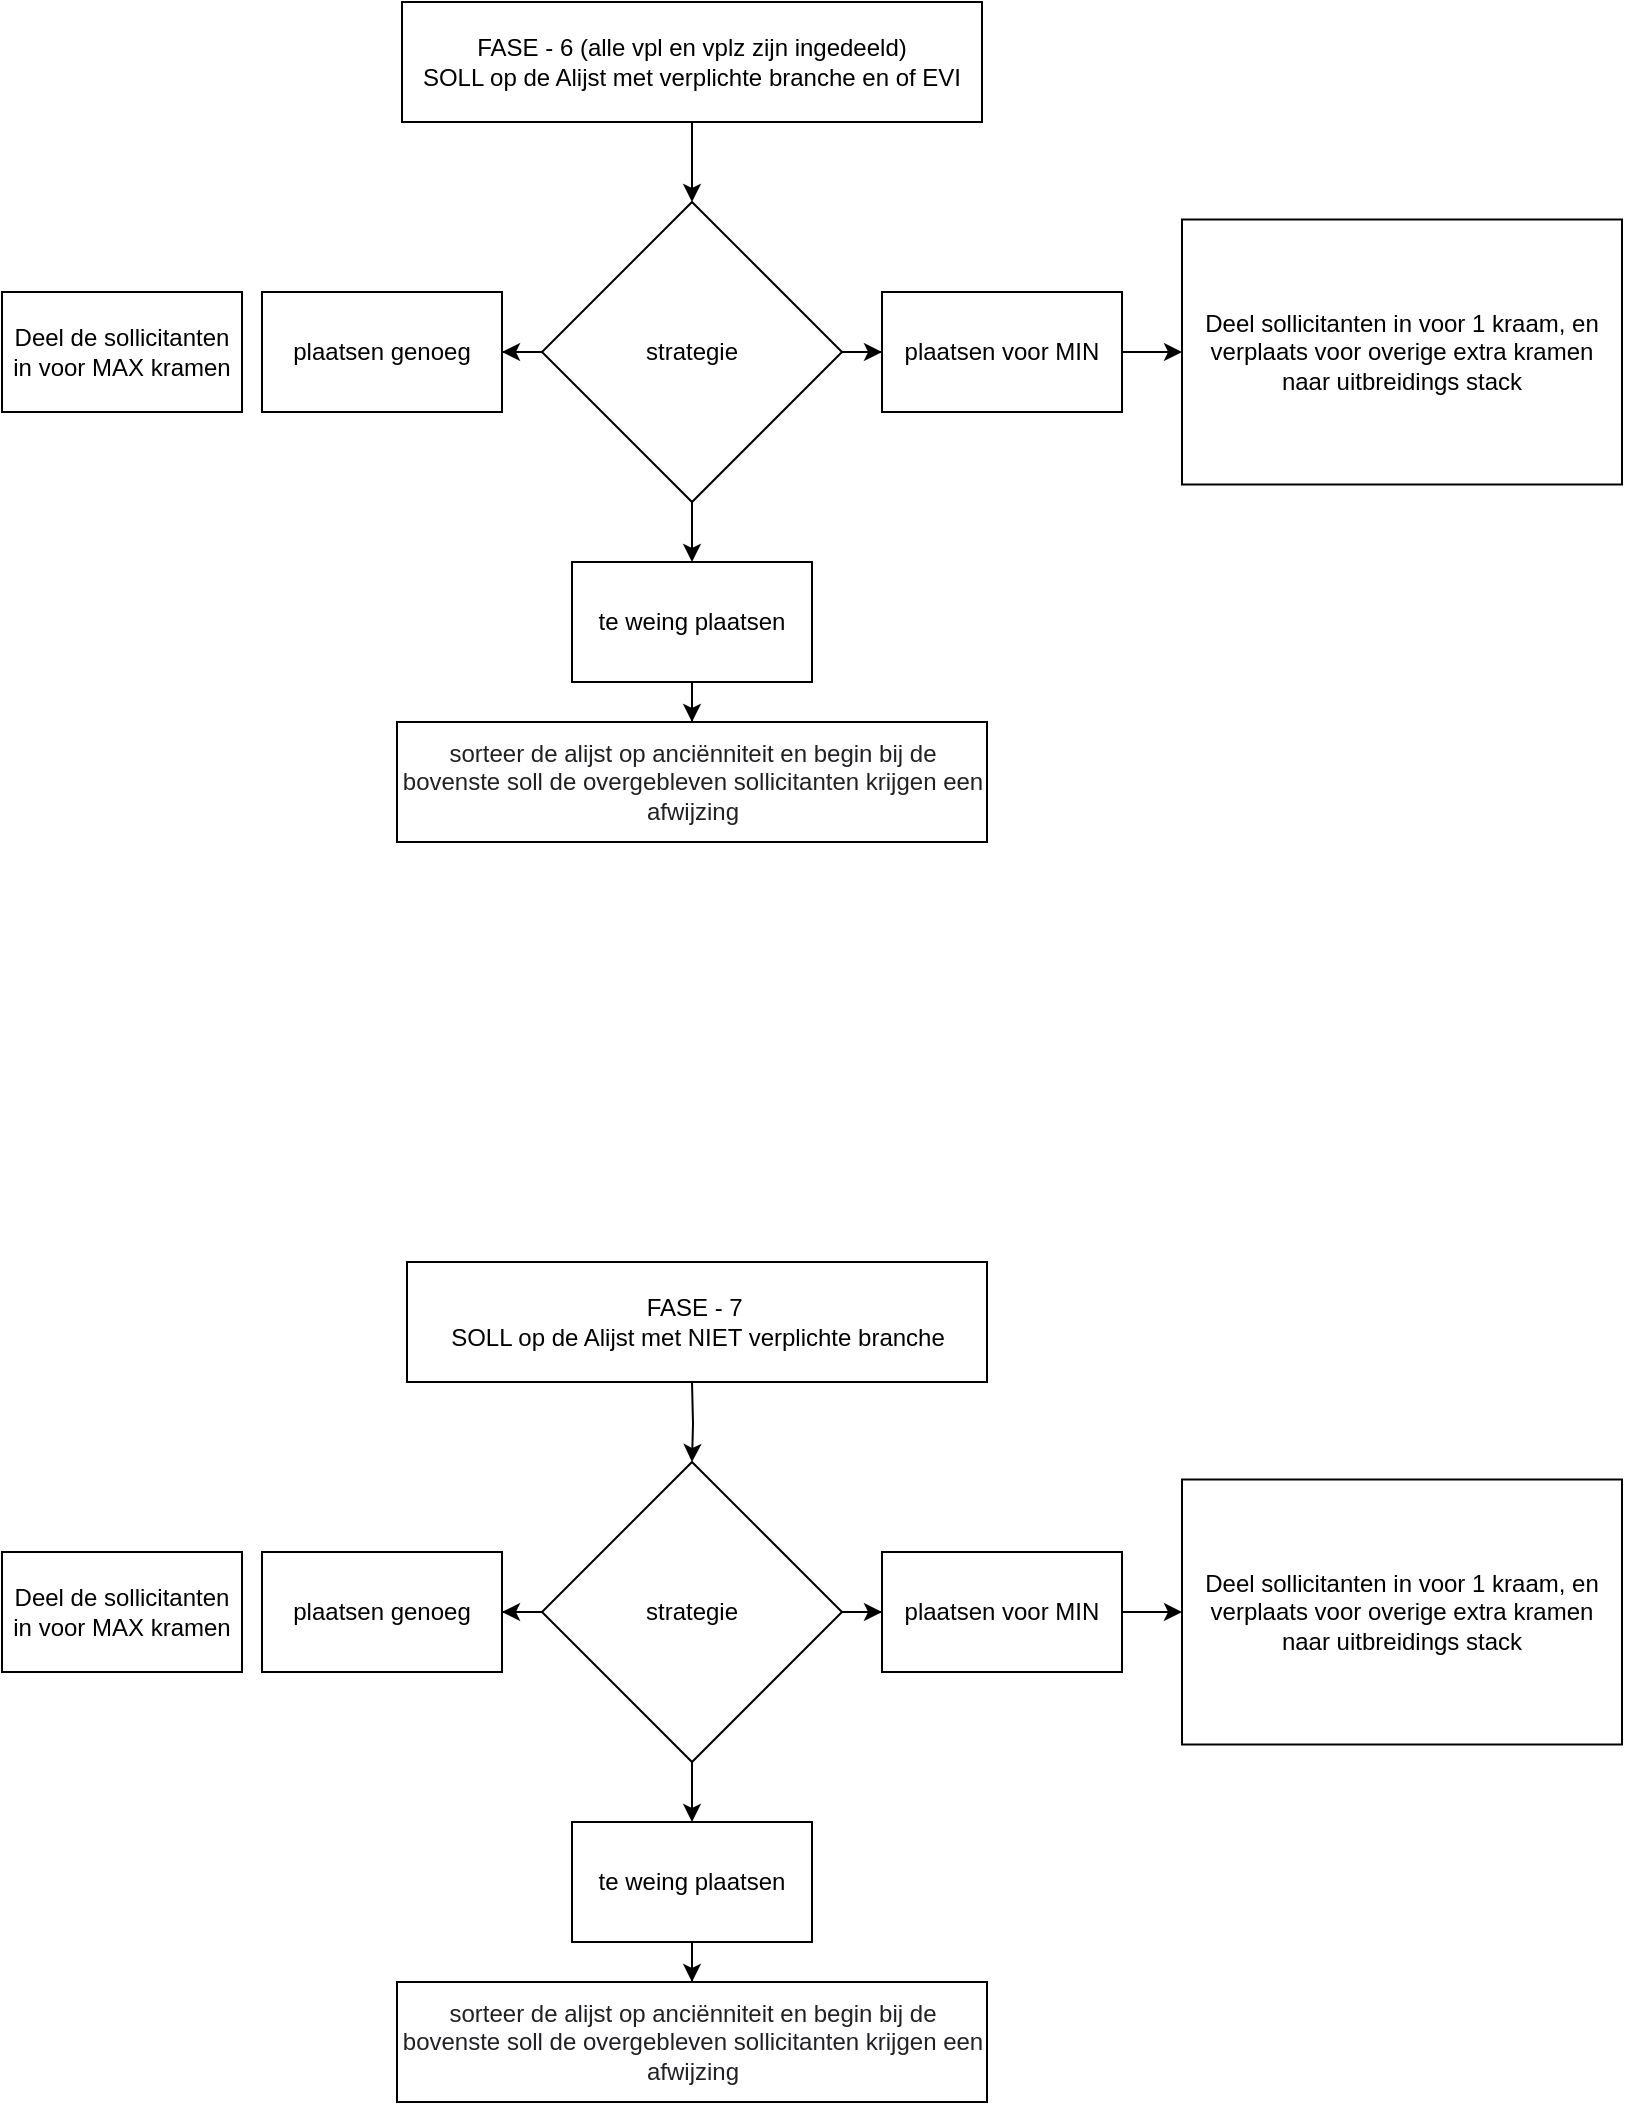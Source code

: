 <mxfile version="15.8.2" type="device"><diagram id="Xo8RAWMAZe72__5mMHQ1" name="Page-1"><mxGraphModel dx="1422" dy="800" grid="1" gridSize="10" guides="1" tooltips="1" connect="1" arrows="1" fold="1" page="1" pageScale="1" pageWidth="850" pageHeight="1100" math="0" shadow="0"><root><mxCell id="0"/><mxCell id="1" parent="0"/><mxCell id="1AGJ1-IeQ3G_iuY8s9Mn-3" style="edgeStyle=orthogonalEdgeStyle;rounded=0;orthogonalLoop=1;jettySize=auto;html=1;" parent="1" source="1AGJ1-IeQ3G_iuY8s9Mn-1" target="1AGJ1-IeQ3G_iuY8s9Mn-2" edge="1"><mxGeometry relative="1" as="geometry"/></mxCell><mxCell id="1AGJ1-IeQ3G_iuY8s9Mn-1" value="FASE - 6 (alle vpl en vplz zijn ingedeeld)&lt;br&gt;SOLL op de Alijst met verplichte branche en of EVI" style="rounded=0;whiteSpace=wrap;html=1;" parent="1" vertex="1"><mxGeometry x="220" y="10" width="290" height="60" as="geometry"/></mxCell><mxCell id="1AGJ1-IeQ3G_iuY8s9Mn-7" style="edgeStyle=orthogonalEdgeStyle;rounded=0;orthogonalLoop=1;jettySize=auto;html=1;" parent="1" source="1AGJ1-IeQ3G_iuY8s9Mn-2" target="1AGJ1-IeQ3G_iuY8s9Mn-5" edge="1"><mxGeometry relative="1" as="geometry"/></mxCell><mxCell id="1AGJ1-IeQ3G_iuY8s9Mn-9" value="" style="edgeStyle=orthogonalEdgeStyle;rounded=0;orthogonalLoop=1;jettySize=auto;html=1;" parent="1" source="1AGJ1-IeQ3G_iuY8s9Mn-2" target="1AGJ1-IeQ3G_iuY8s9Mn-8" edge="1"><mxGeometry relative="1" as="geometry"/></mxCell><mxCell id="1AGJ1-IeQ3G_iuY8s9Mn-11" value="" style="edgeStyle=orthogonalEdgeStyle;rounded=0;orthogonalLoop=1;jettySize=auto;html=1;" parent="1" source="1AGJ1-IeQ3G_iuY8s9Mn-2" target="1AGJ1-IeQ3G_iuY8s9Mn-10" edge="1"><mxGeometry relative="1" as="geometry"/></mxCell><mxCell id="1AGJ1-IeQ3G_iuY8s9Mn-2" value="strategie" style="rhombus;whiteSpace=wrap;html=1;" parent="1" vertex="1"><mxGeometry x="290" y="110" width="150" height="150" as="geometry"/></mxCell><mxCell id="1AGJ1-IeQ3G_iuY8s9Mn-5" value="plaatsen genoeg" style="rounded=0;whiteSpace=wrap;html=1;" parent="1" vertex="1"><mxGeometry x="150" y="155" width="120" height="60" as="geometry"/></mxCell><mxCell id="1AGJ1-IeQ3G_iuY8s9Mn-16" style="edgeStyle=orthogonalEdgeStyle;rounded=0;orthogonalLoop=1;jettySize=auto;html=1;fontSize=12;" parent="1" source="1AGJ1-IeQ3G_iuY8s9Mn-8" target="1AGJ1-IeQ3G_iuY8s9Mn-13" edge="1"><mxGeometry relative="1" as="geometry"/></mxCell><mxCell id="1AGJ1-IeQ3G_iuY8s9Mn-8" value="plaatsen voor MIN" style="whiteSpace=wrap;html=1;" parent="1" vertex="1"><mxGeometry x="460" y="155" width="120" height="60" as="geometry"/></mxCell><mxCell id="1AGJ1-IeQ3G_iuY8s9Mn-15" style="edgeStyle=orthogonalEdgeStyle;rounded=0;orthogonalLoop=1;jettySize=auto;html=1;entryX=0.5;entryY=0;entryDx=0;entryDy=0;fontSize=12;" parent="1" source="1AGJ1-IeQ3G_iuY8s9Mn-10" target="1AGJ1-IeQ3G_iuY8s9Mn-12" edge="1"><mxGeometry relative="1" as="geometry"/></mxCell><mxCell id="1AGJ1-IeQ3G_iuY8s9Mn-10" value="te weing plaatsen" style="whiteSpace=wrap;html=1;" parent="1" vertex="1"><mxGeometry x="305" y="290" width="120" height="60" as="geometry"/></mxCell><mxCell id="1AGJ1-IeQ3G_iuY8s9Mn-12" value="&lt;span style=&quot;color: rgb(32 , 33 , 36) ; font-family: &amp;#34;arial&amp;#34; , sans-serif ; text-align: left ; background-color: rgb(255 , 255 , 255)&quot;&gt;&lt;font style=&quot;font-size: 12px&quot;&gt;sorteer de alijst op anciënniteit en begin bij de bovenste soll de overgebleven sollicitanten krijgen een afwijzing&lt;/font&gt;&lt;/span&gt;" style="rounded=0;whiteSpace=wrap;html=1;" parent="1" vertex="1"><mxGeometry x="217.5" y="370" width="295" height="60" as="geometry"/></mxCell><mxCell id="1AGJ1-IeQ3G_iuY8s9Mn-13" value="Deel sollicitanten in voor 1 kraam, en verplaats voor overige extra kramen naar uitbreidings stack" style="rounded=0;whiteSpace=wrap;html=1;" parent="1" vertex="1"><mxGeometry x="610" y="118.75" width="220" height="132.5" as="geometry"/></mxCell><mxCell id="1AGJ1-IeQ3G_iuY8s9Mn-14" value="Deel de sollicitanten in voor MAX kramen" style="rounded=0;whiteSpace=wrap;html=1;" parent="1" vertex="1"><mxGeometry x="20" y="155" width="120" height="60" as="geometry"/></mxCell><mxCell id="1AGJ1-IeQ3G_iuY8s9Mn-19" style="edgeStyle=orthogonalEdgeStyle;rounded=0;orthogonalLoop=1;jettySize=auto;html=1;" parent="1" target="1AGJ1-IeQ3G_iuY8s9Mn-24" edge="1"><mxGeometry relative="1" as="geometry"><mxPoint x="365" y="700" as="sourcePoint"/></mxGeometry></mxCell><mxCell id="1AGJ1-IeQ3G_iuY8s9Mn-20" value="FASE - 7&amp;nbsp;&lt;br&gt;SOLL op de Alijst met NIET verplichte branche" style="rounded=0;whiteSpace=wrap;html=1;" parent="1" vertex="1"><mxGeometry x="222.5" y="640" width="290" height="60" as="geometry"/></mxCell><mxCell id="1AGJ1-IeQ3G_iuY8s9Mn-21" style="edgeStyle=orthogonalEdgeStyle;rounded=0;orthogonalLoop=1;jettySize=auto;html=1;" parent="1" source="1AGJ1-IeQ3G_iuY8s9Mn-24" target="1AGJ1-IeQ3G_iuY8s9Mn-25" edge="1"><mxGeometry relative="1" as="geometry"/></mxCell><mxCell id="1AGJ1-IeQ3G_iuY8s9Mn-22" value="" style="edgeStyle=orthogonalEdgeStyle;rounded=0;orthogonalLoop=1;jettySize=auto;html=1;" parent="1" source="1AGJ1-IeQ3G_iuY8s9Mn-24" target="1AGJ1-IeQ3G_iuY8s9Mn-27" edge="1"><mxGeometry relative="1" as="geometry"/></mxCell><mxCell id="1AGJ1-IeQ3G_iuY8s9Mn-23" value="" style="edgeStyle=orthogonalEdgeStyle;rounded=0;orthogonalLoop=1;jettySize=auto;html=1;" parent="1" source="1AGJ1-IeQ3G_iuY8s9Mn-24" target="1AGJ1-IeQ3G_iuY8s9Mn-29" edge="1"><mxGeometry relative="1" as="geometry"/></mxCell><mxCell id="1AGJ1-IeQ3G_iuY8s9Mn-24" value="strategie" style="rhombus;whiteSpace=wrap;html=1;" parent="1" vertex="1"><mxGeometry x="290" y="740" width="150" height="150" as="geometry"/></mxCell><mxCell id="1AGJ1-IeQ3G_iuY8s9Mn-25" value="plaatsen genoeg" style="rounded=0;whiteSpace=wrap;html=1;" parent="1" vertex="1"><mxGeometry x="150" y="785" width="120" height="60" as="geometry"/></mxCell><mxCell id="1AGJ1-IeQ3G_iuY8s9Mn-26" style="edgeStyle=orthogonalEdgeStyle;rounded=0;orthogonalLoop=1;jettySize=auto;html=1;fontSize=12;" parent="1" source="1AGJ1-IeQ3G_iuY8s9Mn-27" target="1AGJ1-IeQ3G_iuY8s9Mn-31" edge="1"><mxGeometry relative="1" as="geometry"/></mxCell><mxCell id="1AGJ1-IeQ3G_iuY8s9Mn-27" value="plaatsen voor MIN" style="whiteSpace=wrap;html=1;" parent="1" vertex="1"><mxGeometry x="460" y="785" width="120" height="60" as="geometry"/></mxCell><mxCell id="1AGJ1-IeQ3G_iuY8s9Mn-28" style="edgeStyle=orthogonalEdgeStyle;rounded=0;orthogonalLoop=1;jettySize=auto;html=1;entryX=0.5;entryY=0;entryDx=0;entryDy=0;fontSize=12;" parent="1" source="1AGJ1-IeQ3G_iuY8s9Mn-29" target="1AGJ1-IeQ3G_iuY8s9Mn-30" edge="1"><mxGeometry relative="1" as="geometry"/></mxCell><mxCell id="1AGJ1-IeQ3G_iuY8s9Mn-29" value="te weing plaatsen" style="whiteSpace=wrap;html=1;" parent="1" vertex="1"><mxGeometry x="305" y="920" width="120" height="60" as="geometry"/></mxCell><mxCell id="1AGJ1-IeQ3G_iuY8s9Mn-30" value="&lt;span style=&quot;color: rgb(32 , 33 , 36) ; font-family: &amp;#34;arial&amp;#34; , sans-serif ; text-align: left ; background-color: rgb(255 , 255 , 255)&quot;&gt;sorteer de alijst op anciënniteit en begin bij de bovenste soll de overgebleven sollicitanten krijgen een afwijzing&lt;/span&gt;" style="rounded=0;whiteSpace=wrap;html=1;" parent="1" vertex="1"><mxGeometry x="217.5" y="1000" width="295" height="60" as="geometry"/></mxCell><mxCell id="1AGJ1-IeQ3G_iuY8s9Mn-31" value="Deel sollicitanten in voor 1 kraam, en verplaats voor overige extra kramen naar uitbreidings stack" style="rounded=0;whiteSpace=wrap;html=1;" parent="1" vertex="1"><mxGeometry x="610" y="748.75" width="220" height="132.5" as="geometry"/></mxCell><mxCell id="1AGJ1-IeQ3G_iuY8s9Mn-32" value="Deel de sollicitanten in voor MAX kramen" style="rounded=0;whiteSpace=wrap;html=1;" parent="1" vertex="1"><mxGeometry x="20" y="785" width="120" height="60" as="geometry"/></mxCell></root></mxGraphModel></diagram></mxfile>